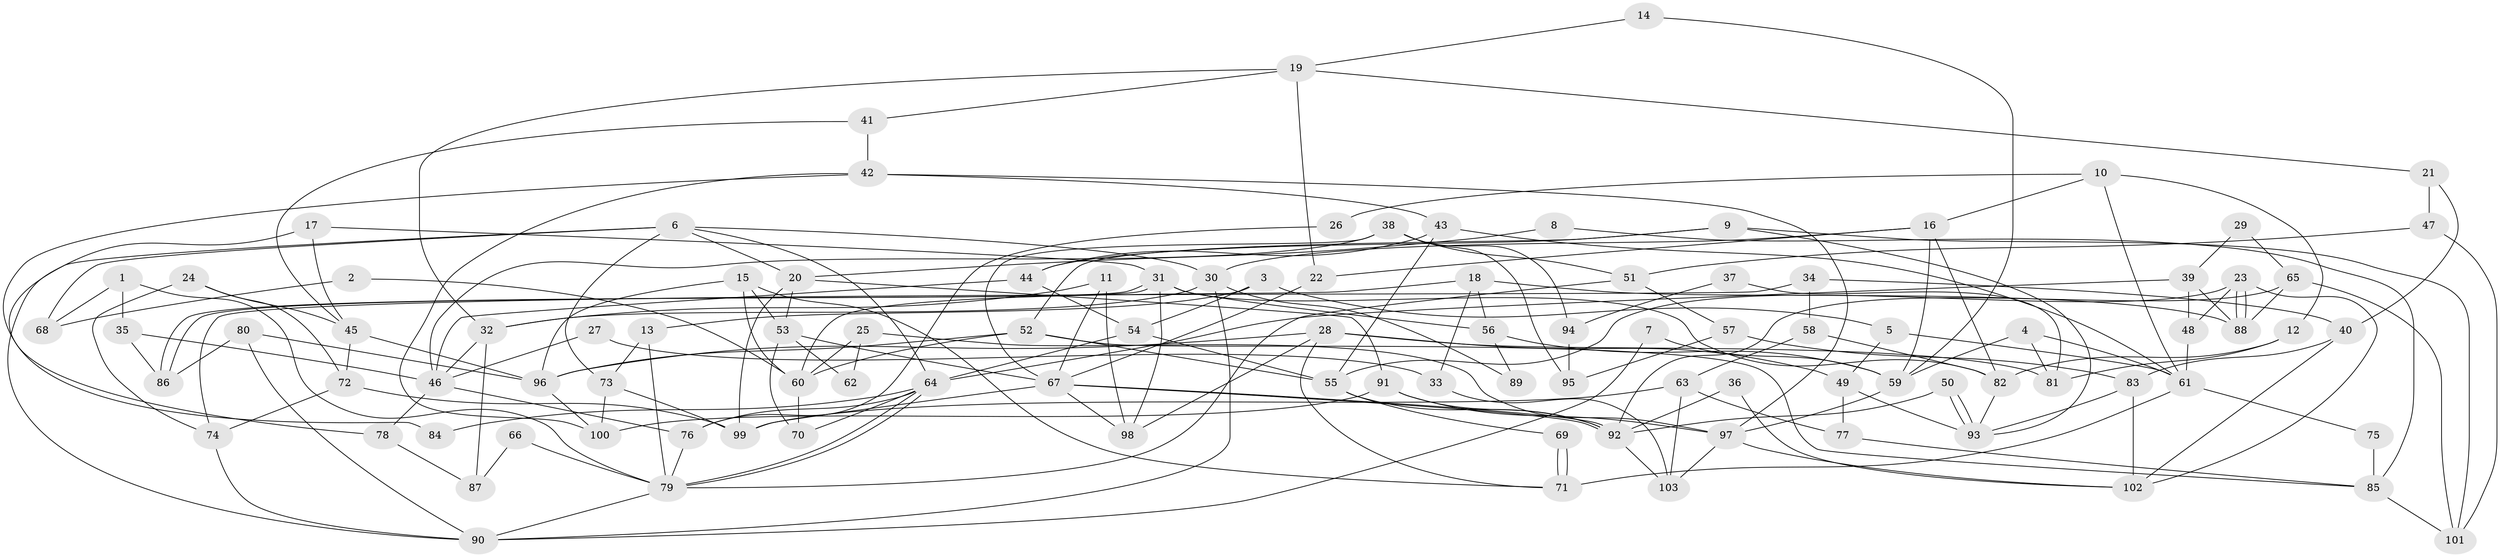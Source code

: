 // Generated by graph-tools (version 1.1) at 2025/11/02/27/25 16:11:24]
// undirected, 103 vertices, 206 edges
graph export_dot {
graph [start="1"]
  node [color=gray90,style=filled];
  1;
  2;
  3;
  4;
  5;
  6;
  7;
  8;
  9;
  10;
  11;
  12;
  13;
  14;
  15;
  16;
  17;
  18;
  19;
  20;
  21;
  22;
  23;
  24;
  25;
  26;
  27;
  28;
  29;
  30;
  31;
  32;
  33;
  34;
  35;
  36;
  37;
  38;
  39;
  40;
  41;
  42;
  43;
  44;
  45;
  46;
  47;
  48;
  49;
  50;
  51;
  52;
  53;
  54;
  55;
  56;
  57;
  58;
  59;
  60;
  61;
  62;
  63;
  64;
  65;
  66;
  67;
  68;
  69;
  70;
  71;
  72;
  73;
  74;
  75;
  76;
  77;
  78;
  79;
  80;
  81;
  82;
  83;
  84;
  85;
  86;
  87;
  88;
  89;
  90;
  91;
  92;
  93;
  94;
  95;
  96;
  97;
  98;
  99;
  100;
  101;
  102;
  103;
  1 -- 35;
  1 -- 79;
  1 -- 68;
  2 -- 60;
  2 -- 68;
  3 -- 54;
  3 -- 13;
  3 -- 5;
  4 -- 61;
  4 -- 59;
  4 -- 81;
  5 -- 61;
  5 -- 49;
  6 -- 90;
  6 -- 64;
  6 -- 20;
  6 -- 30;
  6 -- 68;
  6 -- 73;
  7 -- 59;
  7 -- 90;
  8 -- 20;
  8 -- 85;
  9 -- 44;
  9 -- 93;
  9 -- 52;
  9 -- 101;
  10 -- 16;
  10 -- 12;
  10 -- 26;
  10 -- 61;
  11 -- 67;
  11 -- 98;
  11 -- 32;
  12 -- 82;
  12 -- 81;
  13 -- 73;
  13 -- 79;
  14 -- 59;
  14 -- 19;
  15 -- 96;
  15 -- 71;
  15 -- 53;
  15 -- 60;
  16 -- 30;
  16 -- 82;
  16 -- 22;
  16 -- 59;
  17 -- 31;
  17 -- 45;
  17 -- 78;
  18 -- 60;
  18 -- 88;
  18 -- 33;
  18 -- 56;
  19 -- 21;
  19 -- 22;
  19 -- 32;
  19 -- 41;
  20 -- 53;
  20 -- 91;
  20 -- 99;
  21 -- 40;
  21 -- 47;
  22 -- 67;
  23 -- 55;
  23 -- 88;
  23 -- 88;
  23 -- 48;
  23 -- 102;
  24 -- 74;
  24 -- 45;
  24 -- 72;
  25 -- 60;
  25 -- 97;
  25 -- 62;
  26 -- 76;
  27 -- 46;
  27 -- 33;
  28 -- 71;
  28 -- 98;
  28 -- 49;
  28 -- 81;
  28 -- 96;
  29 -- 65;
  29 -- 39;
  30 -- 32;
  30 -- 89;
  30 -- 90;
  31 -- 56;
  31 -- 86;
  31 -- 86;
  31 -- 82;
  31 -- 98;
  32 -- 46;
  32 -- 87;
  33 -- 103;
  34 -- 74;
  34 -- 40;
  34 -- 58;
  35 -- 46;
  35 -- 86;
  36 -- 102;
  36 -- 92;
  37 -- 94;
  37 -- 81;
  38 -- 67;
  38 -- 46;
  38 -- 51;
  38 -- 94;
  38 -- 95;
  39 -- 48;
  39 -- 64;
  39 -- 88;
  40 -- 83;
  40 -- 102;
  41 -- 45;
  41 -- 42;
  42 -- 100;
  42 -- 43;
  42 -- 84;
  42 -- 97;
  43 -- 55;
  43 -- 44;
  43 -- 61;
  44 -- 54;
  44 -- 46;
  45 -- 72;
  45 -- 96;
  46 -- 76;
  46 -- 78;
  47 -- 51;
  47 -- 101;
  48 -- 61;
  49 -- 77;
  49 -- 93;
  50 -- 93;
  50 -- 93;
  50 -- 92;
  51 -- 79;
  51 -- 57;
  52 -- 85;
  52 -- 55;
  52 -- 60;
  52 -- 96;
  53 -- 67;
  53 -- 62;
  53 -- 70;
  54 -- 64;
  54 -- 55;
  55 -- 92;
  55 -- 69;
  56 -- 59;
  56 -- 89;
  57 -- 83;
  57 -- 95;
  58 -- 82;
  58 -- 63;
  59 -- 97;
  60 -- 70;
  61 -- 71;
  61 -- 75;
  63 -- 99;
  63 -- 77;
  63 -- 103;
  64 -- 79;
  64 -- 79;
  64 -- 70;
  64 -- 76;
  64 -- 84;
  65 -- 92;
  65 -- 88;
  65 -- 101;
  66 -- 79;
  66 -- 87;
  67 -- 92;
  67 -- 92;
  67 -- 99;
  67 -- 98;
  69 -- 71;
  69 -- 71;
  72 -- 99;
  72 -- 74;
  73 -- 100;
  73 -- 99;
  74 -- 90;
  75 -- 85;
  76 -- 79;
  77 -- 85;
  78 -- 87;
  79 -- 90;
  80 -- 90;
  80 -- 96;
  80 -- 86;
  82 -- 93;
  83 -- 102;
  83 -- 93;
  85 -- 101;
  91 -- 92;
  91 -- 97;
  91 -- 100;
  92 -- 103;
  94 -- 95;
  96 -- 100;
  97 -- 102;
  97 -- 103;
}
